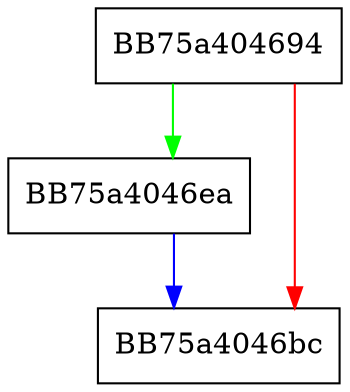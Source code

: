 digraph _Change_array {
  node [shape="box"];
  graph [splines=ortho];
  BB75a404694 -> BB75a4046ea [color="green"];
  BB75a404694 -> BB75a4046bc [color="red"];
  BB75a4046ea -> BB75a4046bc [color="blue"];
}